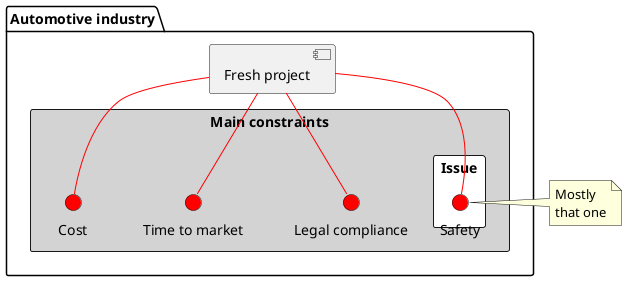 @startuml

package "Automotive industry" {

    rectangle "Main constraints" #LightGray {
        () "Legal compliance" as LC #Red
        () "Time to market" as TTM #Red
        () "Cost" as C #Red

        rectangle "Issue" #White {
            () "Safety" as S #Red
        }
    }
    
    [Fresh project] -down- TTM #Red
    [Fresh project] -down- S #Red
    [Fresh project] -down- LC #Red
    [Fresh project] -down- C #Red

}

note right of S : Mostly\nthat one
 
@enduml
